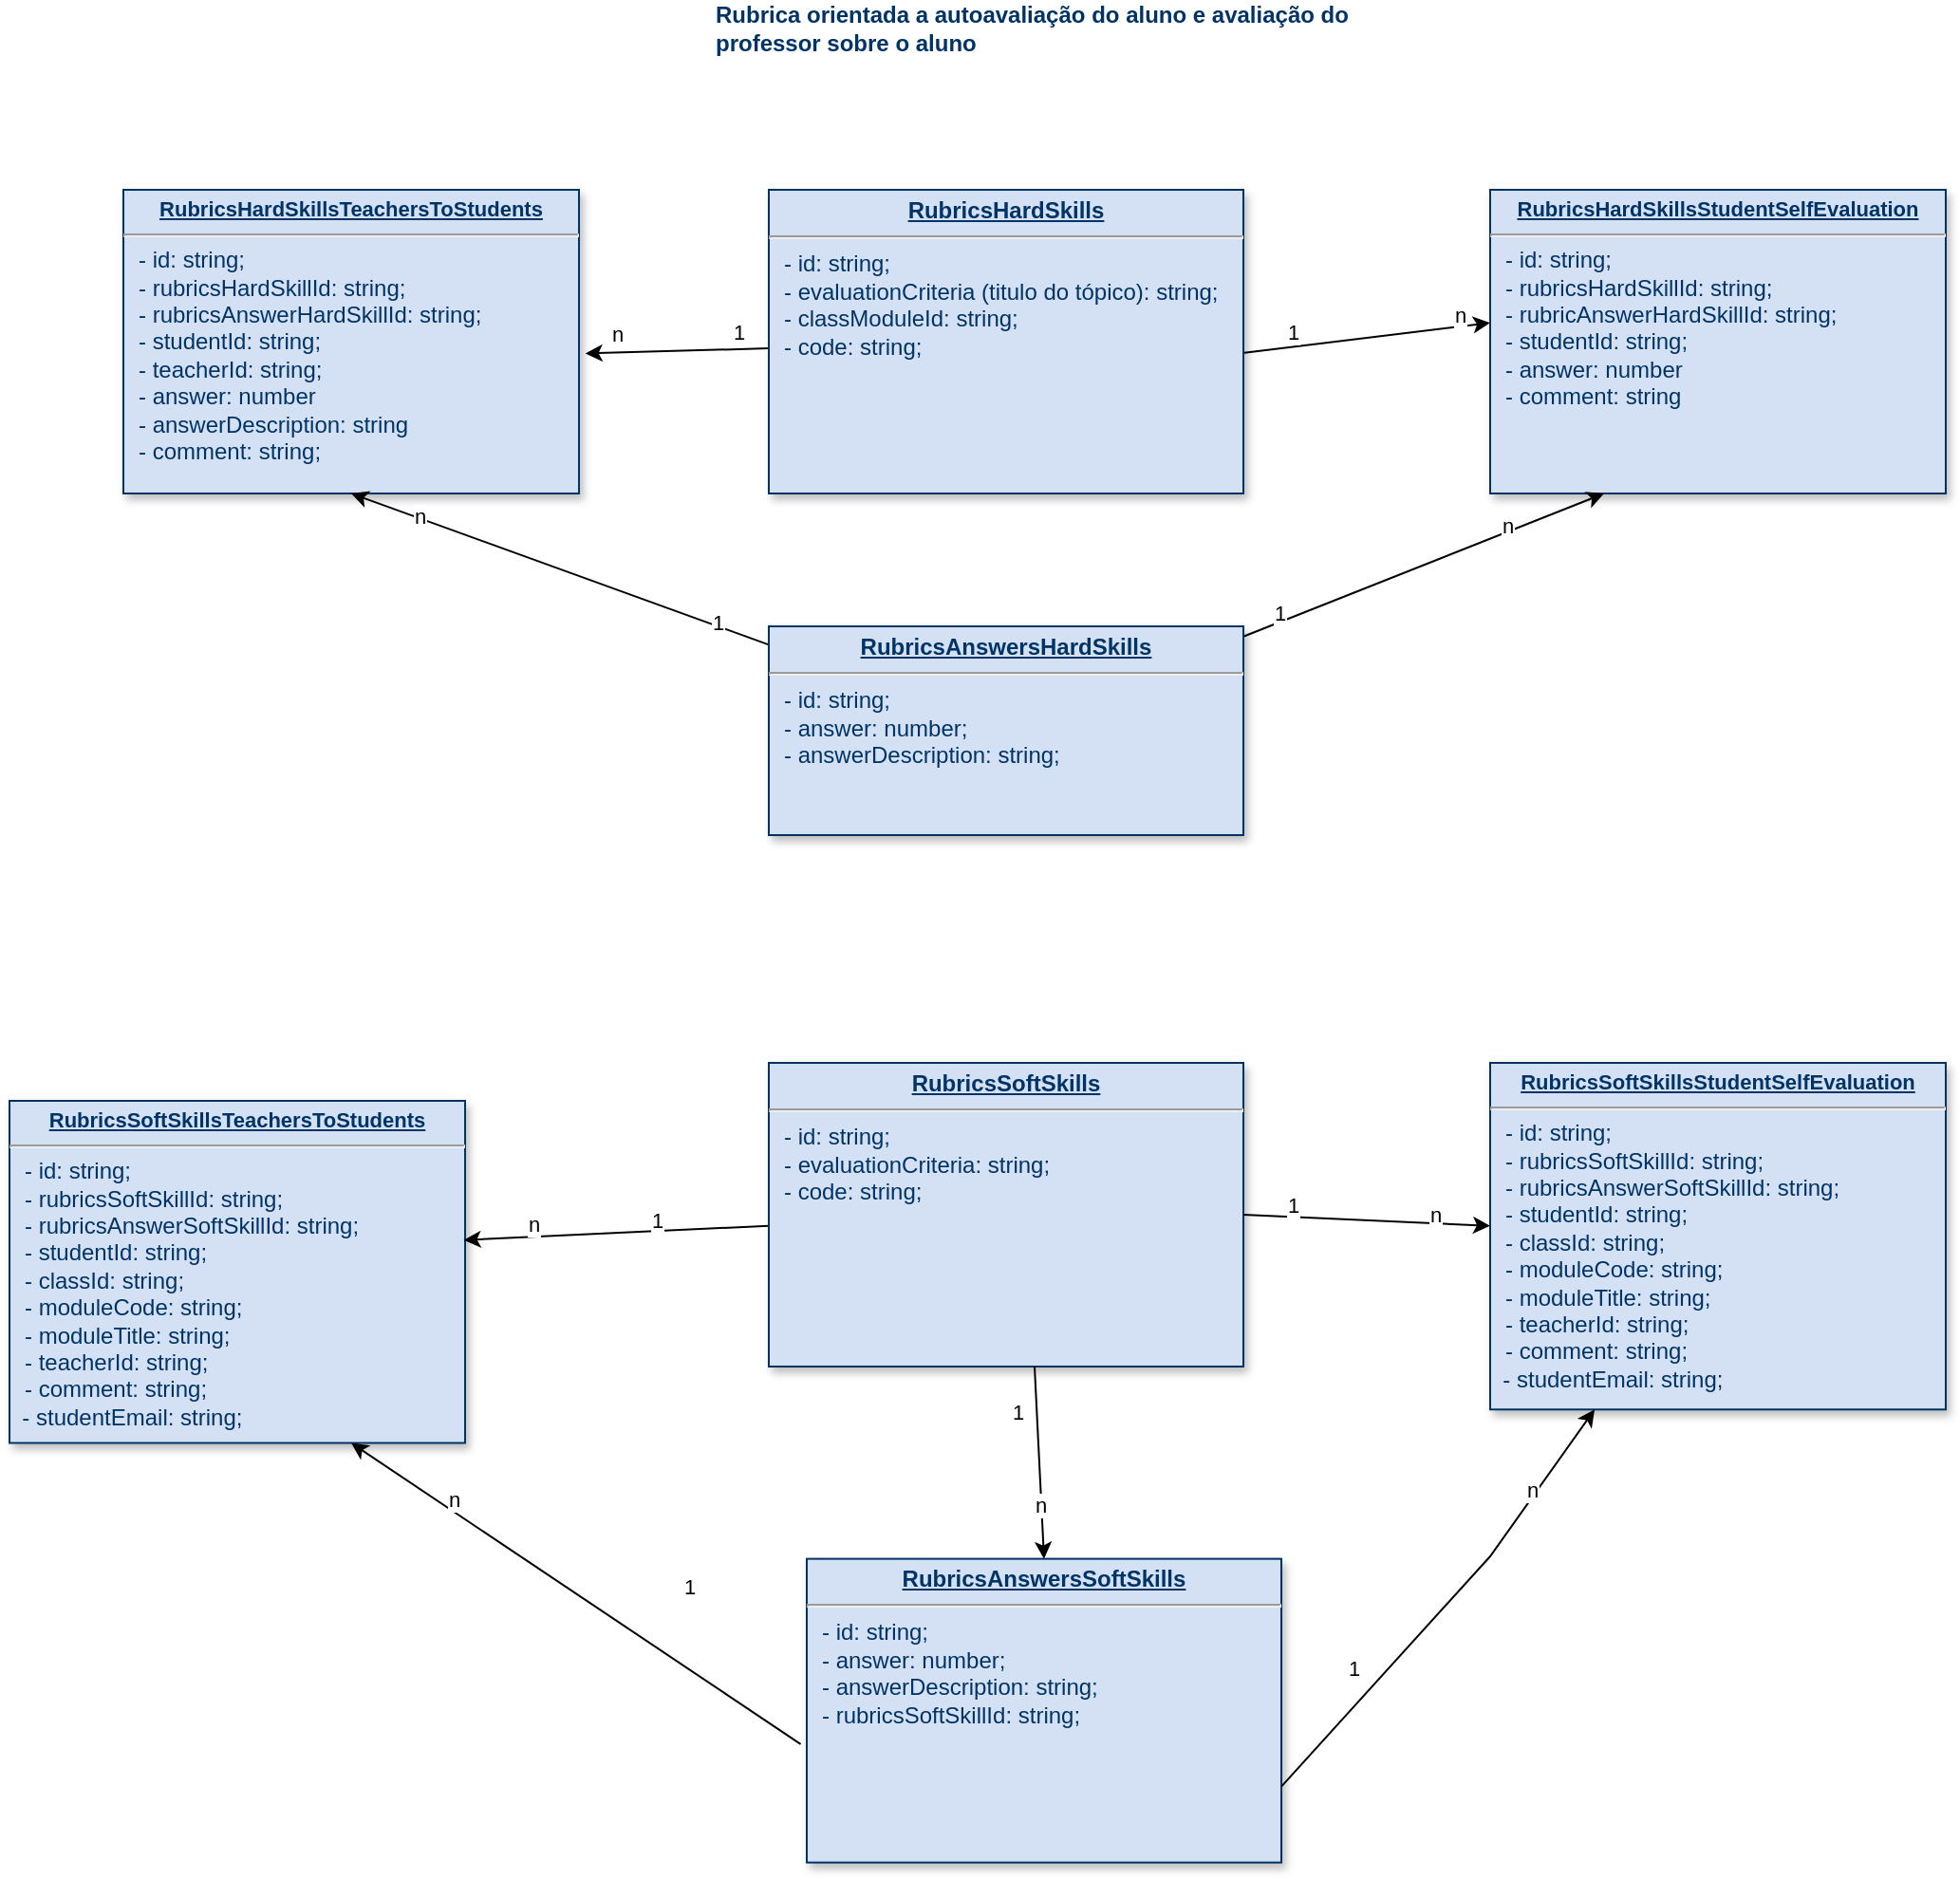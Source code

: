 <mxfile version="20.0.2" type="github">
  <diagram name="Page-1" id="efa7a0a1-bf9b-a30e-e6df-94a7791c09e9">
    <mxGraphModel dx="2309" dy="770" grid="1" gridSize="10" guides="1" tooltips="1" connect="1" arrows="1" fold="1" page="1" pageScale="1" pageWidth="826" pageHeight="1169" background="none" math="0" shadow="0">
      <root>
        <mxCell id="0" />
        <mxCell id="1" parent="0" />
        <mxCell id="NOqUeeqSE9eqxAVqKbFz-117" style="edgeStyle=none;rounded=0;orthogonalLoop=1;jettySize=auto;html=1;entryX=1.014;entryY=0.539;entryDx=0;entryDy=0;entryPerimeter=0;" edge="1" parent="1" source="25" target="NOqUeeqSE9eqxAVqKbFz-115">
          <mxGeometry relative="1" as="geometry" />
        </mxCell>
        <mxCell id="NOqUeeqSE9eqxAVqKbFz-118" value="1" style="edgeLabel;html=1;align=center;verticalAlign=middle;resizable=0;points=[];" vertex="1" connectable="0" parent="NOqUeeqSE9eqxAVqKbFz-117">
          <mxGeometry x="-0.417" y="1" relative="1" as="geometry">
            <mxPoint x="12" y="-11" as="offset" />
          </mxGeometry>
        </mxCell>
        <mxCell id="NOqUeeqSE9eqxAVqKbFz-147" value="n" style="edgeLabel;html=1;align=center;verticalAlign=middle;resizable=0;points=[];fontSize=11;" vertex="1" connectable="0" parent="NOqUeeqSE9eqxAVqKbFz-117">
          <mxGeometry x="0.662" y="-3" relative="1" as="geometry">
            <mxPoint y="-7" as="offset" />
          </mxGeometry>
        </mxCell>
        <mxCell id="25" value="&lt;p style=&quot;margin: 0px; margin-top: 4px; text-align: center; text-decoration: underline;&quot;&gt;&lt;strong&gt;RubricsHardSkills&lt;/strong&gt;&lt;/p&gt;&lt;hr&gt;&lt;p style=&quot;margin: 0px; margin-left: 8px;&quot;&gt;- id: string;&lt;/p&gt;&lt;p style=&quot;margin: 0px; margin-left: 8px;&quot;&gt;- evaluationCriteria (titulo do tópico): string;&lt;/p&gt;&lt;p style=&quot;margin: 0px; margin-left: 8px;&quot;&gt;&lt;span style=&quot;background-color: initial;&quot;&gt;- classModuleId: string;&lt;/span&gt;&lt;br&gt;&lt;/p&gt;&lt;p style=&quot;margin: 0px; margin-left: 8px;&quot;&gt;&lt;span style=&quot;background-color: initial;&quot;&gt;- code: string;&lt;/span&gt;&lt;/p&gt;&lt;p style=&quot;margin: 0px; margin-left: 8px;&quot;&gt;&lt;br&gt;&lt;/p&gt;&lt;p style=&quot;margin: 0px; margin-left: 8px;&quot;&gt;&lt;br&gt;&lt;/p&gt;&lt;p style=&quot;margin: 0px; margin-left: 8px;&quot;&gt;&lt;br&gt;&lt;/p&gt;" style="verticalAlign=top;align=left;overflow=fill;fontSize=12;fontFamily=Helvetica;html=1;strokeColor=#003366;shadow=1;fillColor=#D4E1F5;fontColor=#003366" parent="1" vertex="1">
          <mxGeometry x="-140" y="170" width="250" height="160" as="geometry" />
        </mxCell>
        <mxCell id="NOqUeeqSE9eqxAVqKbFz-114" value="&lt;font color=&quot;#003366&quot;&gt;&lt;b&gt;Rubrica orientada a autoavaliação do aluno e avaliação do professor sobre o aluno&lt;/b&gt;&lt;/font&gt;&lt;br&gt;" style="text;html=1;strokeColor=none;fillColor=none;align=left;verticalAlign=middle;whiteSpace=wrap;rounded=0;" vertex="1" parent="1">
          <mxGeometry x="-170" y="70" width="370" height="30" as="geometry" />
        </mxCell>
        <mxCell id="NOqUeeqSE9eqxAVqKbFz-115" value="&lt;p style=&quot;margin: 4px 0px 0px; text-align: center; text-decoration: underline; font-size: 11px;&quot;&gt;&lt;strong style=&quot;&quot;&gt;&lt;font style=&quot;font-size: 11px;&quot;&gt;RubricsHardSkillsTeachersToStudents&lt;/font&gt;&lt;/strong&gt;&lt;/p&gt;&lt;hr style=&quot;font-size: 11px;&quot;&gt;&lt;p style=&quot;margin: 0px; margin-left: 8px;&quot;&gt;- id: string;&lt;/p&gt;&lt;p style=&quot;margin: 0px; margin-left: 8px;&quot;&gt;- rubricsHardSkillId: string;&lt;/p&gt;&lt;p style=&quot;margin: 0px; margin-left: 8px;&quot;&gt;- rubricsAnswerHardSkillId: string;&lt;/p&gt;&lt;p style=&quot;margin: 0px; margin-left: 8px;&quot;&gt;- studentId: string;&lt;/p&gt;&lt;p style=&quot;margin: 0px; margin-left: 8px;&quot;&gt;- teacherId: string;&lt;/p&gt;&lt;p style=&quot;margin: 0px 0px 0px 8px;&quot;&gt;- answer: number&lt;/p&gt;&lt;p style=&quot;margin: 0px 0px 0px 8px;&quot;&gt;- answerDescription: string&lt;/p&gt;&lt;p style=&quot;margin: 0px 0px 0px 8px;&quot;&gt;- comment: string;&lt;/p&gt;&lt;div&gt;&lt;br&gt;&lt;/div&gt;&lt;p style=&quot;margin: 0px; margin-left: 8px;&quot;&gt;&lt;br&gt;&lt;/p&gt;&lt;p style=&quot;margin: 0px; margin-left: 8px;&quot;&gt;&lt;br&gt;&lt;/p&gt;" style="verticalAlign=top;align=left;overflow=fill;fontSize=12;fontFamily=Helvetica;html=1;strokeColor=#003366;shadow=1;fillColor=#D4E1F5;fontColor=#003366" vertex="1" parent="1">
          <mxGeometry x="-480" y="170" width="240" height="160" as="geometry" />
        </mxCell>
        <mxCell id="NOqUeeqSE9eqxAVqKbFz-120" value="&lt;p style=&quot;margin: 4px 0px 0px; text-align: center; text-decoration: underline; font-size: 11px;&quot;&gt;&lt;strong style=&quot;&quot;&gt;&lt;font style=&quot;font-size: 11px;&quot;&gt;RubricsHardSkillsStudentSelfEvaluation&lt;/font&gt;&lt;/strong&gt;&lt;/p&gt;&lt;hr style=&quot;font-size: 11px;&quot;&gt;&lt;p style=&quot;margin: 0px; margin-left: 8px;&quot;&gt;- id: string;&lt;/p&gt;&lt;p style=&quot;margin: 0px; margin-left: 8px;&quot;&gt;- rubricsHardSkillId: string;&lt;/p&gt;&lt;p style=&quot;margin: 0px; margin-left: 8px;&quot;&gt;- rubricAnswerHardSkillId: string;&lt;/p&gt;&lt;p style=&quot;margin: 0px; margin-left: 8px;&quot;&gt;- studentId: string;&lt;/p&gt;&lt;p style=&quot;margin: 0px; margin-left: 8px;&quot;&gt;&lt;span style=&quot;background-color: initial;&quot;&gt;- answer: number&lt;/span&gt;&lt;/p&gt;&lt;p style=&quot;margin: 0px; margin-left: 8px;&quot;&gt;&lt;span style=&quot;background-color: initial;&quot;&gt;- comment: string&lt;/span&gt;&lt;/p&gt;&lt;div&gt;&lt;br&gt;&lt;/div&gt;&lt;p style=&quot;margin: 0px; margin-left: 8px;&quot;&gt;&lt;br&gt;&lt;/p&gt;&lt;p style=&quot;margin: 0px; margin-left: 8px;&quot;&gt;&lt;br&gt;&lt;/p&gt;&lt;p style=&quot;margin: 0px; margin-left: 8px;&quot;&gt;&lt;br&gt;&lt;/p&gt;" style="verticalAlign=top;align=left;overflow=fill;fontSize=12;fontFamily=Helvetica;html=1;strokeColor=#003366;shadow=1;fillColor=#D4E1F5;fontColor=#003366" vertex="1" parent="1">
          <mxGeometry x="240" y="170" width="240" height="160" as="geometry" />
        </mxCell>
        <mxCell id="NOqUeeqSE9eqxAVqKbFz-121" style="edgeStyle=none;rounded=0;orthogonalLoop=1;jettySize=auto;html=1;entryX=0;entryY=0.438;entryDx=0;entryDy=0;entryPerimeter=0;exitX=1.002;exitY=0.537;exitDx=0;exitDy=0;exitPerimeter=0;" edge="1" parent="1" source="25" target="NOqUeeqSE9eqxAVqKbFz-120">
          <mxGeometry relative="1" as="geometry">
            <mxPoint x="60" y="259.397" as="sourcePoint" />
            <mxPoint x="150.48" y="258.96" as="targetPoint" />
          </mxGeometry>
        </mxCell>
        <mxCell id="NOqUeeqSE9eqxAVqKbFz-122" value="1" style="edgeLabel;html=1;align=center;verticalAlign=middle;resizable=0;points=[];" vertex="1" connectable="0" parent="NOqUeeqSE9eqxAVqKbFz-121">
          <mxGeometry x="-0.417" y="1" relative="1" as="geometry">
            <mxPoint x="-12" y="-6" as="offset" />
          </mxGeometry>
        </mxCell>
        <mxCell id="NOqUeeqSE9eqxAVqKbFz-123" value="n" style="edgeLabel;html=1;align=center;verticalAlign=middle;resizable=0;points=[];" vertex="1" connectable="0" parent="NOqUeeqSE9eqxAVqKbFz-121">
          <mxGeometry x="0.546" y="-1" relative="1" as="geometry">
            <mxPoint x="13" y="-9" as="offset" />
          </mxGeometry>
        </mxCell>
        <mxCell id="NOqUeeqSE9eqxAVqKbFz-124" value="&lt;p style=&quot;margin: 4px 0px 0px; text-align: center; text-decoration: underline; font-size: 11px;&quot;&gt;&lt;strong style=&quot;&quot;&gt;&lt;font style=&quot;font-size: 11px;&quot;&gt;RubricsSoftSkillsTeachersToStudents&lt;/font&gt;&lt;/strong&gt;&lt;/p&gt;&lt;hr style=&quot;font-size: 11px;&quot;&gt;&lt;p style=&quot;margin: 0px; margin-left: 8px;&quot;&gt;- id: string;&lt;/p&gt;&lt;p style=&quot;margin: 0px 0px 0px 8px;&quot;&gt;- rubricsSoftSkillId: string;&lt;/p&gt;&lt;p style=&quot;margin: 0px 0px 0px 8px;&quot;&gt;- rubricsAnswerSoftSkillId: string;&lt;/p&gt;&lt;p style=&quot;margin: 0px 0px 0px 8px;&quot;&gt;- studentId: string;&lt;/p&gt;&lt;p style=&quot;margin: 0px 0px 0px 8px;&quot;&gt;- classId: string;&lt;br&gt;&lt;/p&gt;&lt;p style=&quot;margin: 0px 0px 0px 8px;&quot;&gt;- moduleCode: string;&lt;/p&gt;&lt;p style=&quot;margin: 0px 0px 0px 8px;&quot;&gt;- moduleTitle: string;&lt;/p&gt;&lt;p style=&quot;margin: 0px 0px 0px 8px;&quot;&gt;- teacherId: string;&lt;/p&gt;&lt;p style=&quot;margin: 0px 0px 0px 8px;&quot;&gt;&lt;span style=&quot;background-color: initial;&quot;&gt;- comment: string;&lt;/span&gt;&lt;/p&gt;&lt;div&gt;&amp;nbsp; - studentEmail: string;&lt;/div&gt;&lt;div&gt;&lt;br&gt;&lt;/div&gt;&lt;p style=&quot;margin: 0px; margin-left: 8px;&quot;&gt;&lt;br&gt;&lt;/p&gt;&lt;p style=&quot;margin: 0px; margin-left: 8px;&quot;&gt;&lt;br&gt;&lt;/p&gt;" style="verticalAlign=top;align=left;overflow=fill;fontSize=12;fontFamily=Helvetica;html=1;strokeColor=#003366;shadow=1;fillColor=#D4E1F5;fontColor=#003366" vertex="1" parent="1">
          <mxGeometry x="-540" y="650" width="240" height="180.26" as="geometry" />
        </mxCell>
        <mxCell id="NOqUeeqSE9eqxAVqKbFz-125" style="edgeStyle=none;rounded=0;orthogonalLoop=1;jettySize=auto;html=1;entryX=0.997;entryY=0.407;entryDx=0;entryDy=0;entryPerimeter=0;" edge="1" parent="1" source="NOqUeeqSE9eqxAVqKbFz-128" target="NOqUeeqSE9eqxAVqKbFz-124">
          <mxGeometry relative="1" as="geometry">
            <mxPoint x="120.5" y="535.92" as="sourcePoint" />
            <mxPoint x="220" y="668.18" as="targetPoint" />
            <Array as="points" />
          </mxGeometry>
        </mxCell>
        <mxCell id="NOqUeeqSE9eqxAVqKbFz-126" value="1" style="edgeLabel;html=1;align=center;verticalAlign=middle;resizable=0;points=[];" vertex="1" connectable="0" parent="NOqUeeqSE9eqxAVqKbFz-125">
          <mxGeometry x="-0.417" y="1" relative="1" as="geometry">
            <mxPoint x="-12" y="-6" as="offset" />
          </mxGeometry>
        </mxCell>
        <mxCell id="NOqUeeqSE9eqxAVqKbFz-127" value="n" style="edgeLabel;html=1;align=center;verticalAlign=middle;resizable=0;points=[];" vertex="1" connectable="0" parent="NOqUeeqSE9eqxAVqKbFz-125">
          <mxGeometry x="0.546" y="-1" relative="1" as="geometry">
            <mxPoint y="-6" as="offset" />
          </mxGeometry>
        </mxCell>
        <mxCell id="NOqUeeqSE9eqxAVqKbFz-128" value="&lt;p style=&quot;margin: 0px; margin-top: 4px; text-align: center; text-decoration: underline;&quot;&gt;&lt;strong&gt;RubricsSoftSkills&lt;/strong&gt;&lt;/p&gt;&lt;hr&gt;&lt;p style=&quot;margin: 0px; margin-left: 8px;&quot;&gt;- id: string;&lt;/p&gt;&lt;p style=&quot;margin: 0px; margin-left: 8px;&quot;&gt;- evaluationCriteria: string;&lt;/p&gt;&lt;p style=&quot;margin: 0px; margin-left: 8px;&quot;&gt;- code: string;&lt;/p&gt;&lt;p style=&quot;margin: 0px; margin-left: 8px;&quot;&gt;&lt;br&gt;&lt;/p&gt;&lt;p style=&quot;margin: 0px; margin-left: 8px;&quot;&gt;&lt;br&gt;&lt;/p&gt;&lt;p style=&quot;margin: 0px; margin-left: 8px;&quot;&gt;&lt;br&gt;&lt;/p&gt;" style="verticalAlign=top;align=left;overflow=fill;fontSize=12;fontFamily=Helvetica;html=1;strokeColor=#003366;shadow=1;fillColor=#D4E1F5;fontColor=#003366" vertex="1" parent="1">
          <mxGeometry x="-140" y="630" width="250" height="160" as="geometry" />
        </mxCell>
        <mxCell id="NOqUeeqSE9eqxAVqKbFz-129" value="&lt;p style=&quot;margin: 4px 0px 0px; text-align: center; text-decoration: underline; font-size: 11px;&quot;&gt;&lt;strong style=&quot;&quot;&gt;&lt;font style=&quot;font-size: 11px;&quot;&gt;RubricsSoftSkillsStudentSelfEvaluation&lt;/font&gt;&lt;/strong&gt;&lt;/p&gt;&lt;hr style=&quot;font-size: 11px;&quot;&gt;&lt;p style=&quot;margin: 0px; margin-left: 8px;&quot;&gt;- id: string;&lt;/p&gt;&lt;p style=&quot;margin: 0px; margin-left: 8px;&quot;&gt;- rubricsSoftSkillId: string;&lt;/p&gt;&lt;p style=&quot;margin: 0px; margin-left: 8px;&quot;&gt;- rubricsAnswerSoftSkillId: string;&lt;/p&gt;&lt;p style=&quot;margin: 0px; margin-left: 8px;&quot;&gt;- studentId: string;&lt;/p&gt;&lt;p style=&quot;margin: 0px; margin-left: 8px;&quot;&gt;- classId: string;&lt;br&gt;&lt;/p&gt;&lt;p style=&quot;margin: 0px; margin-left: 8px;&quot;&gt;- moduleCode: string;&lt;/p&gt;&lt;p style=&quot;margin: 0px; margin-left: 8px;&quot;&gt;- moduleTitle: string;&lt;/p&gt;&lt;p style=&quot;margin: 0px; margin-left: 8px;&quot;&gt;- teacherId: string;&lt;/p&gt;&lt;p style=&quot;margin: 0px; margin-left: 8px;&quot;&gt;&lt;span style=&quot;background-color: initial;&quot;&gt;- comment: string;&lt;/span&gt;&lt;/p&gt;&lt;div&gt;&amp;nbsp; - studentEmail: string;&lt;/div&gt;&lt;p style=&quot;margin: 0px; margin-left: 8px;&quot;&gt;&lt;br&gt;&lt;/p&gt;&lt;p style=&quot;margin: 0px; margin-left: 8px;&quot;&gt;&lt;br&gt;&lt;/p&gt;&lt;p style=&quot;margin: 0px; margin-left: 8px;&quot;&gt;&lt;br&gt;&lt;/p&gt;" style="verticalAlign=top;align=left;overflow=fill;fontSize=12;fontFamily=Helvetica;html=1;strokeColor=#003366;shadow=1;fillColor=#D4E1F5;fontColor=#003366" vertex="1" parent="1">
          <mxGeometry x="240" y="630" width="240" height="182.63" as="geometry" />
        </mxCell>
        <mxCell id="NOqUeeqSE9eqxAVqKbFz-130" style="edgeStyle=none;rounded=0;orthogonalLoop=1;jettySize=auto;html=1;exitX=1;exitY=0.5;exitDx=0;exitDy=0;" edge="1" parent="1" source="NOqUeeqSE9eqxAVqKbFz-128" target="NOqUeeqSE9eqxAVqKbFz-129">
          <mxGeometry relative="1" as="geometry">
            <mxPoint x="-5" y="800.0" as="sourcePoint" />
            <mxPoint x="270" y="880.0" as="targetPoint" />
            <Array as="points" />
          </mxGeometry>
        </mxCell>
        <mxCell id="NOqUeeqSE9eqxAVqKbFz-131" value="1" style="edgeLabel;html=1;align=center;verticalAlign=middle;resizable=0;points=[];" vertex="1" connectable="0" parent="NOqUeeqSE9eqxAVqKbFz-130">
          <mxGeometry x="-0.417" y="1" relative="1" as="geometry">
            <mxPoint x="-12" y="-6" as="offset" />
          </mxGeometry>
        </mxCell>
        <mxCell id="NOqUeeqSE9eqxAVqKbFz-132" value="n" style="edgeLabel;html=1;align=center;verticalAlign=middle;resizable=0;points=[];" vertex="1" connectable="0" parent="NOqUeeqSE9eqxAVqKbFz-130">
          <mxGeometry x="0.546" y="-1" relative="1" as="geometry">
            <mxPoint y="-6" as="offset" />
          </mxGeometry>
        </mxCell>
        <mxCell id="NOqUeeqSE9eqxAVqKbFz-133" value="&lt;p style=&quot;margin: 0px; margin-top: 4px; text-align: center; text-decoration: underline;&quot;&gt;&lt;strong&gt;RubricsAnswersSoftSkills&lt;/strong&gt;&lt;/p&gt;&lt;hr&gt;&lt;p style=&quot;margin: 0px; margin-left: 8px;&quot;&gt;- id: string;&lt;/p&gt;&lt;p style=&quot;margin: 0px; margin-left: 8px;&quot;&gt;- answer: number;&lt;/p&gt;&lt;p style=&quot;margin: 0px; margin-left: 8px;&quot;&gt;- answerDescription: string;&lt;/p&gt;&lt;p style=&quot;margin: 0px; margin-left: 8px;&quot;&gt;&lt;span style=&quot;background-color: initial;&quot;&gt;- rubricsSoftSkillId: string;&lt;/span&gt;&lt;br&gt;&lt;/p&gt;&lt;p style=&quot;margin: 0px; margin-left: 8px;&quot;&gt;&lt;br&gt;&lt;/p&gt;&lt;p style=&quot;margin: 0px; margin-left: 8px;&quot;&gt;&lt;br&gt;&lt;/p&gt;&lt;p style=&quot;margin: 0px; margin-left: 8px;&quot;&gt;&lt;br&gt;&lt;/p&gt;" style="verticalAlign=top;align=left;overflow=fill;fontSize=12;fontFamily=Helvetica;html=1;strokeColor=#003366;shadow=1;fillColor=#D4E1F5;fontColor=#003366" vertex="1" parent="1">
          <mxGeometry x="-120" y="891.31" width="250" height="160" as="geometry" />
        </mxCell>
        <mxCell id="NOqUeeqSE9eqxAVqKbFz-134" style="edgeStyle=none;rounded=0;orthogonalLoop=1;jettySize=auto;html=1;entryX=0.5;entryY=0;entryDx=0;entryDy=0;" edge="1" parent="1" target="NOqUeeqSE9eqxAVqKbFz-133">
          <mxGeometry relative="1" as="geometry">
            <mxPoint y="790" as="sourcePoint" />
            <mxPoint x="426.04" y="797.63" as="targetPoint" />
            <Array as="points" />
          </mxGeometry>
        </mxCell>
        <mxCell id="NOqUeeqSE9eqxAVqKbFz-135" value="1" style="edgeLabel;html=1;align=center;verticalAlign=middle;resizable=0;points=[];" vertex="1" connectable="0" parent="NOqUeeqSE9eqxAVqKbFz-134">
          <mxGeometry x="-0.417" y="1" relative="1" as="geometry">
            <mxPoint x="-12" y="-6" as="offset" />
          </mxGeometry>
        </mxCell>
        <mxCell id="NOqUeeqSE9eqxAVqKbFz-136" value="n" style="edgeLabel;html=1;align=center;verticalAlign=middle;resizable=0;points=[];" vertex="1" connectable="0" parent="NOqUeeqSE9eqxAVqKbFz-134">
          <mxGeometry x="0.546" y="-1" relative="1" as="geometry">
            <mxPoint y="-6" as="offset" />
          </mxGeometry>
        </mxCell>
        <mxCell id="NOqUeeqSE9eqxAVqKbFz-137" style="edgeStyle=none;rounded=0;orthogonalLoop=1;jettySize=auto;html=1;exitX=1;exitY=0.75;exitDx=0;exitDy=0;" edge="1" parent="1" source="NOqUeeqSE9eqxAVqKbFz-133" target="NOqUeeqSE9eqxAVqKbFz-129">
          <mxGeometry relative="1" as="geometry">
            <mxPoint x="330" y="797.63" as="sourcePoint" />
            <mxPoint x="430" y="809.33" as="targetPoint" />
            <Array as="points">
              <mxPoint x="240" y="890" />
            </Array>
          </mxGeometry>
        </mxCell>
        <mxCell id="NOqUeeqSE9eqxAVqKbFz-138" value="1" style="edgeLabel;html=1;align=center;verticalAlign=middle;resizable=0;points=[];" vertex="1" connectable="0" parent="NOqUeeqSE9eqxAVqKbFz-137">
          <mxGeometry x="-0.417" y="1" relative="1" as="geometry">
            <mxPoint x="-12" y="-6" as="offset" />
          </mxGeometry>
        </mxCell>
        <mxCell id="NOqUeeqSE9eqxAVqKbFz-139" value="n" style="edgeLabel;html=1;align=center;verticalAlign=middle;resizable=0;points=[];" vertex="1" connectable="0" parent="NOqUeeqSE9eqxAVqKbFz-137">
          <mxGeometry x="0.546" y="-1" relative="1" as="geometry">
            <mxPoint y="-6" as="offset" />
          </mxGeometry>
        </mxCell>
        <mxCell id="NOqUeeqSE9eqxAVqKbFz-140" style="edgeStyle=none;rounded=0;orthogonalLoop=1;jettySize=auto;html=1;entryX=0.75;entryY=1;entryDx=0;entryDy=0;exitX=-0.013;exitY=0.61;exitDx=0;exitDy=0;exitPerimeter=0;" edge="1" parent="1" source="NOqUeeqSE9eqxAVqKbFz-133" target="NOqUeeqSE9eqxAVqKbFz-124">
          <mxGeometry relative="1" as="geometry">
            <mxPoint x="120" y="715.93" as="sourcePoint" />
            <mxPoint x="220" y="727.63" as="targetPoint" />
            <Array as="points" />
          </mxGeometry>
        </mxCell>
        <mxCell id="NOqUeeqSE9eqxAVqKbFz-141" value="1" style="edgeLabel;html=1;align=center;verticalAlign=middle;resizable=0;points=[];" vertex="1" connectable="0" parent="NOqUeeqSE9eqxAVqKbFz-140">
          <mxGeometry x="-0.417" y="1" relative="1" as="geometry">
            <mxPoint x="11" y="-38" as="offset" />
          </mxGeometry>
        </mxCell>
        <mxCell id="NOqUeeqSE9eqxAVqKbFz-142" value="n" style="edgeLabel;html=1;align=center;verticalAlign=middle;resizable=0;points=[];" vertex="1" connectable="0" parent="NOqUeeqSE9eqxAVqKbFz-140">
          <mxGeometry x="0.546" y="-1" relative="1" as="geometry">
            <mxPoint y="-6" as="offset" />
          </mxGeometry>
        </mxCell>
        <mxCell id="NOqUeeqSE9eqxAVqKbFz-148" style="edgeStyle=none;rounded=0;orthogonalLoop=1;jettySize=auto;html=1;entryX=0.5;entryY=1;entryDx=0;entryDy=0;fontSize=11;" edge="1" parent="1" source="NOqUeeqSE9eqxAVqKbFz-143" target="NOqUeeqSE9eqxAVqKbFz-115">
          <mxGeometry relative="1" as="geometry" />
        </mxCell>
        <mxCell id="NOqUeeqSE9eqxAVqKbFz-150" value="1" style="edgeLabel;html=1;align=center;verticalAlign=middle;resizable=0;points=[];fontSize=11;" vertex="1" connectable="0" parent="NOqUeeqSE9eqxAVqKbFz-148">
          <mxGeometry x="-0.753" y="-1" relative="1" as="geometry">
            <mxPoint y="-1" as="offset" />
          </mxGeometry>
        </mxCell>
        <mxCell id="NOqUeeqSE9eqxAVqKbFz-151" value="n" style="edgeLabel;html=1;align=center;verticalAlign=middle;resizable=0;points=[];fontSize=11;" vertex="1" connectable="0" parent="NOqUeeqSE9eqxAVqKbFz-148">
          <mxGeometry x="0.676" y="-1" relative="1" as="geometry">
            <mxPoint as="offset" />
          </mxGeometry>
        </mxCell>
        <mxCell id="NOqUeeqSE9eqxAVqKbFz-149" style="edgeStyle=none;rounded=0;orthogonalLoop=1;jettySize=auto;html=1;entryX=0.25;entryY=1;entryDx=0;entryDy=0;fontSize=11;" edge="1" parent="1" source="NOqUeeqSE9eqxAVqKbFz-143" target="NOqUeeqSE9eqxAVqKbFz-120">
          <mxGeometry relative="1" as="geometry" />
        </mxCell>
        <mxCell id="NOqUeeqSE9eqxAVqKbFz-152" value="1" style="edgeLabel;html=1;align=center;verticalAlign=middle;resizable=0;points=[];fontSize=11;" vertex="1" connectable="0" parent="NOqUeeqSE9eqxAVqKbFz-149">
          <mxGeometry x="-0.81" y="-3" relative="1" as="geometry">
            <mxPoint y="-8" as="offset" />
          </mxGeometry>
        </mxCell>
        <mxCell id="NOqUeeqSE9eqxAVqKbFz-153" value="n" style="edgeLabel;html=1;align=center;verticalAlign=middle;resizable=0;points=[];fontSize=11;" vertex="1" connectable="0" parent="NOqUeeqSE9eqxAVqKbFz-149">
          <mxGeometry x="0.469" y="2" relative="1" as="geometry">
            <mxPoint y="-1" as="offset" />
          </mxGeometry>
        </mxCell>
        <mxCell id="NOqUeeqSE9eqxAVqKbFz-143" value="&lt;p style=&quot;margin: 0px; margin-top: 4px; text-align: center; text-decoration: underline;&quot;&gt;&lt;strong&gt;RubricsAnswersHardSkills&lt;/strong&gt;&lt;/p&gt;&lt;hr&gt;&lt;p style=&quot;margin: 0px; margin-left: 8px;&quot;&gt;- id: string;&lt;/p&gt;&lt;p style=&quot;margin: 0px; margin-left: 8px;&quot;&gt;- answer: number;&lt;/p&gt;&lt;p style=&quot;margin: 0px; margin-left: 8px;&quot;&gt;- answerDescription: string;&lt;/p&gt;&lt;p style=&quot;margin: 0px; margin-left: 8px;&quot;&gt;&lt;br&gt;&lt;/p&gt;&lt;p style=&quot;margin: 0px; margin-left: 8px;&quot;&gt;&lt;br&gt;&lt;/p&gt;&lt;p style=&quot;margin: 0px; margin-left: 8px;&quot;&gt;&lt;br&gt;&lt;/p&gt;&lt;p style=&quot;margin: 0px; margin-left: 8px;&quot;&gt;&lt;br&gt;&lt;/p&gt;" style="verticalAlign=top;align=left;overflow=fill;fontSize=12;fontFamily=Helvetica;html=1;strokeColor=#003366;shadow=1;fillColor=#D4E1F5;fontColor=#003366" vertex="1" parent="1">
          <mxGeometry x="-140" y="400" width="250" height="110" as="geometry" />
        </mxCell>
      </root>
    </mxGraphModel>
  </diagram>
</mxfile>
